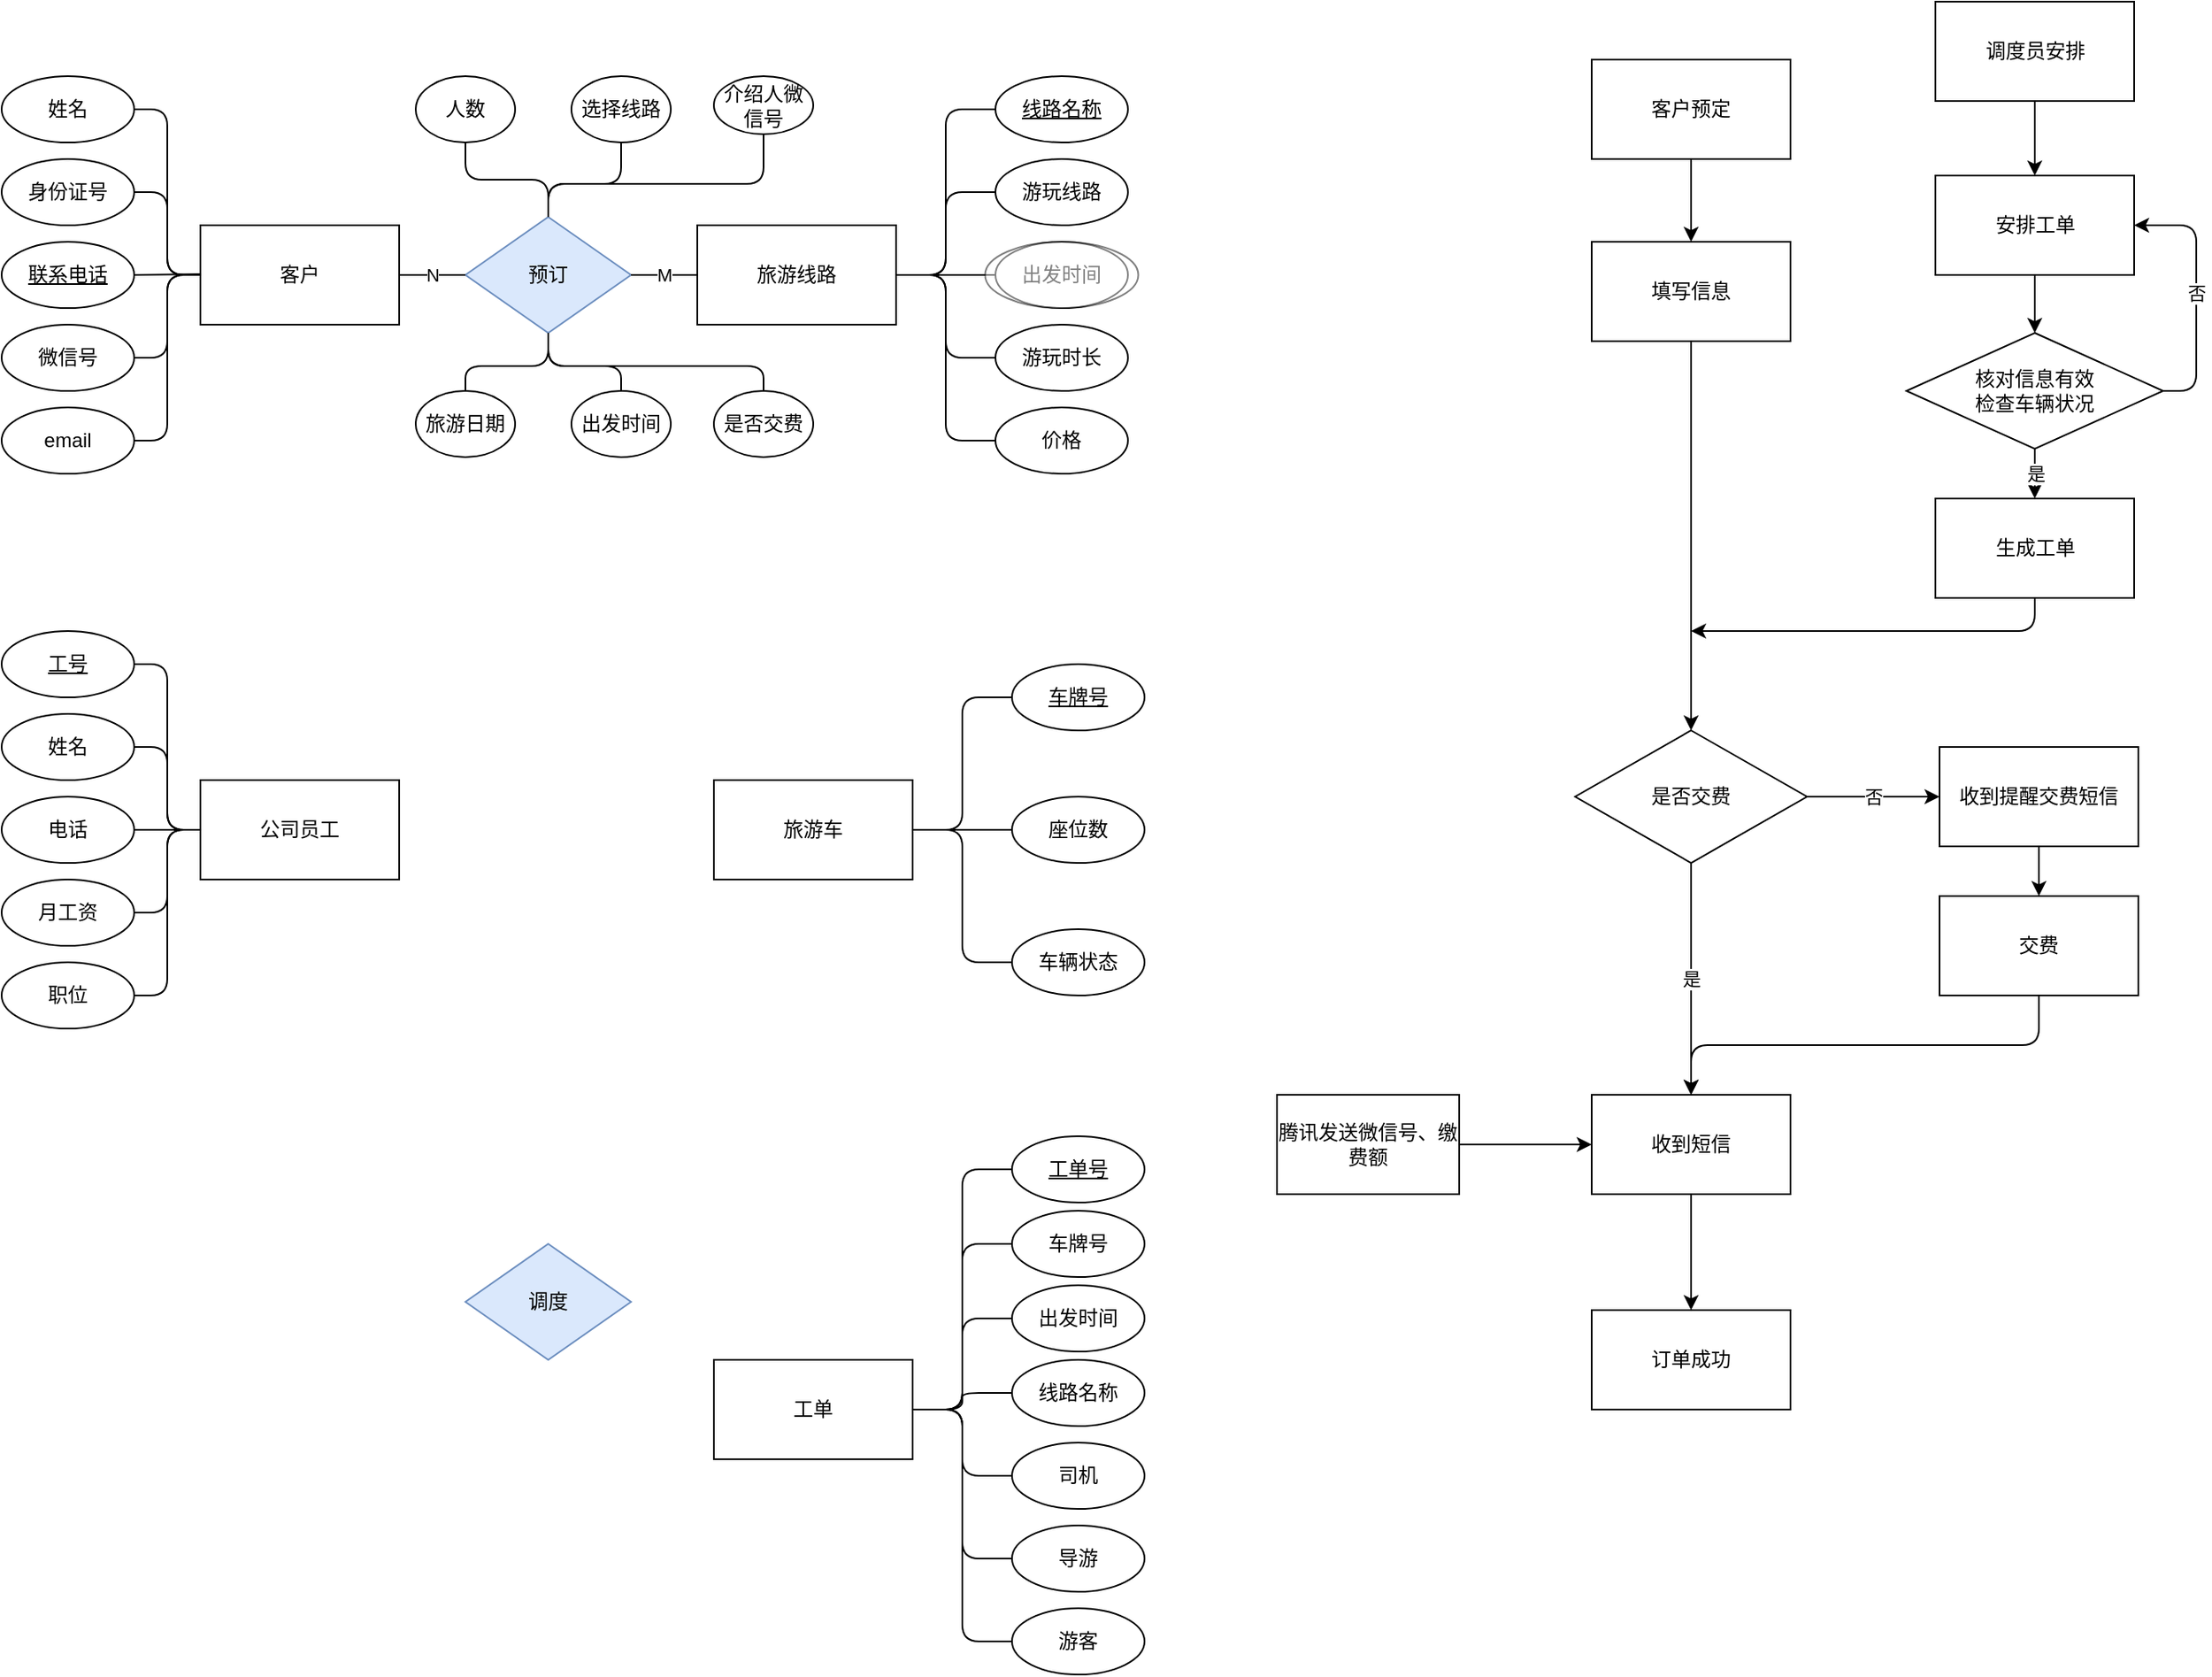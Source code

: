 <mxfile version="18.0.2" type="github">
  <diagram id="EvkQwfIg-MTEZzp14lQZ" name="Page-1">
    <mxGraphModel dx="966" dy="559" grid="1" gridSize="10" guides="1" tooltips="1" connect="1" arrows="1" fold="1" page="1" pageScale="1" pageWidth="1654" pageHeight="2336" math="0" shadow="0">
      <root>
        <mxCell id="0" />
        <mxCell id="1" parent="0" />
        <mxCell id="Ln0eg7T7kSujkwBYKmI1-4" value="客户" style="rounded=0;whiteSpace=wrap;html=1;sketch=0;" parent="1" vertex="1">
          <mxGeometry x="190" y="255" width="120" height="60" as="geometry" />
        </mxCell>
        <mxCell id="Ln0eg7T7kSujkwBYKmI1-5" value="预订" style="rhombus;whiteSpace=wrap;html=1;rounded=0;sketch=0;fillColor=#dae8fc;strokeColor=#6c8ebf;" parent="1" vertex="1">
          <mxGeometry x="350" y="250" width="100" height="70" as="geometry" />
        </mxCell>
        <mxCell id="Ln0eg7T7kSujkwBYKmI1-8" value="N" style="endArrow=none;html=1;rounded=1;sketch=0;curved=0;entryX=0;entryY=0.5;entryDx=0;entryDy=0;exitX=1;exitY=0.5;exitDx=0;exitDy=0;" parent="1" source="Ln0eg7T7kSujkwBYKmI1-4" target="Ln0eg7T7kSujkwBYKmI1-5" edge="1">
          <mxGeometry width="50" height="50" relative="1" as="geometry">
            <mxPoint x="390" y="325" as="sourcePoint" />
            <mxPoint x="440" y="275" as="targetPoint" />
          </mxGeometry>
        </mxCell>
        <mxCell id="Ln0eg7T7kSujkwBYKmI1-9" value="" style="endArrow=none;html=1;rounded=1;sketch=0;curved=0;exitX=1;exitY=0.5;exitDx=0;exitDy=0;startArrow=none;" parent="1" source="Ln0eg7T7kSujkwBYKmI1-6" edge="1">
          <mxGeometry width="50" height="50" relative="1" as="geometry">
            <mxPoint x="464" y="284.5" as="sourcePoint" />
            <mxPoint x="530" y="285" as="targetPoint" />
          </mxGeometry>
        </mxCell>
        <mxCell id="eUEyjkygyPjynnSKD_J5-10" style="edgeStyle=orthogonalEdgeStyle;curved=0;rounded=1;sketch=0;orthogonalLoop=1;jettySize=auto;html=1;exitX=0;exitY=0.5;exitDx=0;exitDy=0;entryX=1;entryY=0.5;entryDx=0;entryDy=0;endArrow=none;endFill=0;" edge="1" parent="1" source="eUEyjkygyPjynnSKD_J5-1" target="Ln0eg7T7kSujkwBYKmI1-6">
          <mxGeometry relative="1" as="geometry" />
        </mxCell>
        <mxCell id="eUEyjkygyPjynnSKD_J5-1" value="出发时间" style="ellipse;whiteSpace=wrap;html=1;rounded=0;sketch=0;shadow=0;gradientColor=none;perimeterSpacing=0;labelBorderColor=none;labelBackgroundColor=none;" vertex="1" parent="1">
          <mxGeometry x="670" y="265" width="80" height="40" as="geometry" />
        </mxCell>
        <mxCell id="eUEyjkygyPjynnSKD_J5-11" style="edgeStyle=orthogonalEdgeStyle;curved=0;rounded=1;sketch=0;orthogonalLoop=1;jettySize=auto;html=1;exitX=0;exitY=0.5;exitDx=0;exitDy=0;entryX=1;entryY=0.5;entryDx=0;entryDy=0;endArrow=none;endFill=0;" edge="1" parent="1" source="eUEyjkygyPjynnSKD_J5-2" target="Ln0eg7T7kSujkwBYKmI1-6">
          <mxGeometry relative="1" as="geometry" />
        </mxCell>
        <mxCell id="eUEyjkygyPjynnSKD_J5-2" value="游玩时长" style="ellipse;whiteSpace=wrap;html=1;rounded=0;sketch=0;" vertex="1" parent="1">
          <mxGeometry x="670" y="315" width="80" height="40" as="geometry" />
        </mxCell>
        <mxCell id="eUEyjkygyPjynnSKD_J5-12" style="edgeStyle=orthogonalEdgeStyle;curved=0;rounded=1;sketch=0;orthogonalLoop=1;jettySize=auto;html=1;entryX=1;entryY=0.5;entryDx=0;entryDy=0;endArrow=none;endFill=0;" edge="1" parent="1" source="eUEyjkygyPjynnSKD_J5-3" target="Ln0eg7T7kSujkwBYKmI1-6">
          <mxGeometry relative="1" as="geometry" />
        </mxCell>
        <mxCell id="eUEyjkygyPjynnSKD_J5-3" value="价格" style="ellipse;whiteSpace=wrap;html=1;rounded=0;sketch=0;" vertex="1" parent="1">
          <mxGeometry x="670" y="365" width="80" height="40" as="geometry" />
        </mxCell>
        <mxCell id="eUEyjkygyPjynnSKD_J5-9" style="edgeStyle=orthogonalEdgeStyle;curved=0;rounded=1;sketch=0;orthogonalLoop=1;jettySize=auto;html=1;exitX=0;exitY=0.5;exitDx=0;exitDy=0;entryX=1;entryY=0.5;entryDx=0;entryDy=0;endArrow=none;endFill=0;" edge="1" parent="1" source="eUEyjkygyPjynnSKD_J5-4" target="Ln0eg7T7kSujkwBYKmI1-6">
          <mxGeometry relative="1" as="geometry" />
        </mxCell>
        <mxCell id="eUEyjkygyPjynnSKD_J5-4" value="游玩线路" style="ellipse;whiteSpace=wrap;html=1;rounded=0;sketch=0;" vertex="1" parent="1">
          <mxGeometry x="670" y="215" width="80" height="40" as="geometry" />
        </mxCell>
        <mxCell id="eUEyjkygyPjynnSKD_J5-8" style="edgeStyle=orthogonalEdgeStyle;curved=0;rounded=1;sketch=0;orthogonalLoop=1;jettySize=auto;html=1;entryX=1;entryY=0.5;entryDx=0;entryDy=0;endArrow=none;endFill=0;" edge="1" parent="1" source="eUEyjkygyPjynnSKD_J5-5" target="Ln0eg7T7kSujkwBYKmI1-6">
          <mxGeometry relative="1" as="geometry" />
        </mxCell>
        <mxCell id="eUEyjkygyPjynnSKD_J5-5" value="线路名称" style="ellipse;whiteSpace=wrap;html=1;rounded=0;sketch=0;gradientColor=none;fontStyle=4" vertex="1" parent="1">
          <mxGeometry x="670" y="165" width="80" height="40" as="geometry" />
        </mxCell>
        <mxCell id="eUEyjkygyPjynnSKD_J5-19" style="edgeStyle=orthogonalEdgeStyle;curved=0;rounded=1;sketch=0;orthogonalLoop=1;jettySize=auto;html=1;exitX=1;exitY=0.5;exitDx=0;exitDy=0;entryX=0;entryY=0.5;entryDx=0;entryDy=0;endArrow=none;endFill=0;" edge="1" parent="1" source="eUEyjkygyPjynnSKD_J5-13" target="Ln0eg7T7kSujkwBYKmI1-4">
          <mxGeometry relative="1" as="geometry" />
        </mxCell>
        <mxCell id="eUEyjkygyPjynnSKD_J5-13" value="姓名" style="ellipse;whiteSpace=wrap;html=1;rounded=0;sketch=0;" vertex="1" parent="1">
          <mxGeometry x="70" y="165" width="80" height="40" as="geometry" />
        </mxCell>
        <mxCell id="Ln0eg7T7kSujkwBYKmI1-6" value="旅游线路" style="rounded=0;whiteSpace=wrap;html=1;sketch=0;" parent="1" vertex="1">
          <mxGeometry x="490" y="255" width="120" height="60" as="geometry" />
        </mxCell>
        <mxCell id="eUEyjkygyPjynnSKD_J5-14" value="M" style="endArrow=none;html=1;rounded=1;sketch=0;curved=0;exitX=1;exitY=0.5;exitDx=0;exitDy=0;" edge="1" parent="1" source="Ln0eg7T7kSujkwBYKmI1-5" target="Ln0eg7T7kSujkwBYKmI1-6">
          <mxGeometry width="50" height="50" relative="1" as="geometry">
            <mxPoint x="450" y="285" as="sourcePoint" />
            <mxPoint x="530" y="285" as="targetPoint" />
          </mxGeometry>
        </mxCell>
        <mxCell id="eUEyjkygyPjynnSKD_J5-21" style="edgeStyle=orthogonalEdgeStyle;curved=0;rounded=1;sketch=0;orthogonalLoop=1;jettySize=auto;html=1;exitX=1;exitY=0.5;exitDx=0;exitDy=0;entryX=0;entryY=0.5;entryDx=0;entryDy=0;endArrow=none;endFill=0;" edge="1" parent="1" source="eUEyjkygyPjynnSKD_J5-15" target="Ln0eg7T7kSujkwBYKmI1-4">
          <mxGeometry relative="1" as="geometry" />
        </mxCell>
        <mxCell id="eUEyjkygyPjynnSKD_J5-15" value="身份证号" style="ellipse;whiteSpace=wrap;html=1;rounded=0;sketch=0;" vertex="1" parent="1">
          <mxGeometry x="70" y="215" width="80" height="40" as="geometry" />
        </mxCell>
        <mxCell id="eUEyjkygyPjynnSKD_J5-22" style="edgeStyle=orthogonalEdgeStyle;curved=0;rounded=1;sketch=0;orthogonalLoop=1;jettySize=auto;html=1;exitX=1;exitY=0.5;exitDx=0;exitDy=0;endArrow=none;endFill=0;" edge="1" parent="1" source="eUEyjkygyPjynnSKD_J5-16">
          <mxGeometry relative="1" as="geometry">
            <mxPoint x="190" y="284.529" as="targetPoint" />
          </mxGeometry>
        </mxCell>
        <mxCell id="eUEyjkygyPjynnSKD_J5-16" value="联系电话" style="ellipse;whiteSpace=wrap;html=1;rounded=0;sketch=0;fontStyle=4" vertex="1" parent="1">
          <mxGeometry x="70" y="265" width="80" height="40" as="geometry" />
        </mxCell>
        <mxCell id="eUEyjkygyPjynnSKD_J5-24" style="edgeStyle=orthogonalEdgeStyle;curved=0;rounded=1;sketch=0;orthogonalLoop=1;jettySize=auto;html=1;exitX=1;exitY=0.5;exitDx=0;exitDy=0;entryX=0;entryY=0.5;entryDx=0;entryDy=0;endArrow=none;endFill=0;" edge="1" parent="1" source="eUEyjkygyPjynnSKD_J5-17" target="Ln0eg7T7kSujkwBYKmI1-4">
          <mxGeometry relative="1" as="geometry" />
        </mxCell>
        <mxCell id="eUEyjkygyPjynnSKD_J5-17" value="微信号" style="ellipse;whiteSpace=wrap;html=1;rounded=0;sketch=0;" vertex="1" parent="1">
          <mxGeometry x="70" y="315" width="80" height="40" as="geometry" />
        </mxCell>
        <mxCell id="eUEyjkygyPjynnSKD_J5-25" style="edgeStyle=orthogonalEdgeStyle;curved=0;rounded=1;sketch=0;orthogonalLoop=1;jettySize=auto;html=1;entryX=0;entryY=0.5;entryDx=0;entryDy=0;endArrow=none;endFill=0;" edge="1" parent="1" source="eUEyjkygyPjynnSKD_J5-18" target="Ln0eg7T7kSujkwBYKmI1-4">
          <mxGeometry relative="1" as="geometry" />
        </mxCell>
        <mxCell id="eUEyjkygyPjynnSKD_J5-18" value="email" style="ellipse;whiteSpace=wrap;html=1;rounded=0;sketch=0;" vertex="1" parent="1">
          <mxGeometry x="70" y="365" width="80" height="40" as="geometry" />
        </mxCell>
        <mxCell id="eUEyjkygyPjynnSKD_J5-34" style="edgeStyle=orthogonalEdgeStyle;curved=0;rounded=1;sketch=0;orthogonalLoop=1;jettySize=auto;html=1;exitX=0.5;exitY=0;exitDx=0;exitDy=0;entryX=0.5;entryY=1;entryDx=0;entryDy=0;endArrow=none;endFill=0;" edge="1" parent="1" source="eUEyjkygyPjynnSKD_J5-27" target="Ln0eg7T7kSujkwBYKmI1-5">
          <mxGeometry relative="1" as="geometry">
            <Array as="points">
              <mxPoint x="350" y="340" />
              <mxPoint x="400" y="340" />
            </Array>
          </mxGeometry>
        </mxCell>
        <mxCell id="eUEyjkygyPjynnSKD_J5-27" value="旅游日期" style="ellipse;whiteSpace=wrap;html=1;rounded=0;sketch=0;" vertex="1" parent="1">
          <mxGeometry x="320" y="355" width="60" height="40" as="geometry" />
        </mxCell>
        <mxCell id="eUEyjkygyPjynnSKD_J5-33" style="edgeStyle=orthogonalEdgeStyle;curved=0;rounded=1;sketch=0;orthogonalLoop=1;jettySize=auto;html=1;exitX=0.5;exitY=1;exitDx=0;exitDy=0;endArrow=none;endFill=0;" edge="1" parent="1" source="eUEyjkygyPjynnSKD_J5-28">
          <mxGeometry relative="1" as="geometry">
            <mxPoint x="400" y="250" as="targetPoint" />
            <Array as="points">
              <mxPoint x="444" y="230" />
              <mxPoint x="400" y="230" />
            </Array>
          </mxGeometry>
        </mxCell>
        <mxCell id="eUEyjkygyPjynnSKD_J5-28" value="选择线路" style="ellipse;whiteSpace=wrap;html=1;rounded=0;sketch=0;" vertex="1" parent="1">
          <mxGeometry x="414" y="165" width="60" height="40" as="geometry" />
        </mxCell>
        <mxCell id="eUEyjkygyPjynnSKD_J5-35" style="edgeStyle=orthogonalEdgeStyle;curved=0;rounded=1;sketch=0;orthogonalLoop=1;jettySize=auto;html=1;exitX=0.5;exitY=0;exitDx=0;exitDy=0;endArrow=none;endFill=0;" edge="1" parent="1" source="eUEyjkygyPjynnSKD_J5-29">
          <mxGeometry relative="1" as="geometry">
            <mxPoint x="400" y="320" as="targetPoint" />
            <Array as="points">
              <mxPoint x="444" y="340" />
              <mxPoint x="400" y="340" />
            </Array>
          </mxGeometry>
        </mxCell>
        <mxCell id="eUEyjkygyPjynnSKD_J5-29" value="出发时间" style="ellipse;whiteSpace=wrap;html=1;rounded=0;sketch=0;" vertex="1" parent="1">
          <mxGeometry x="414" y="355" width="60" height="40" as="geometry" />
        </mxCell>
        <mxCell id="eUEyjkygyPjynnSKD_J5-32" style="edgeStyle=orthogonalEdgeStyle;curved=0;rounded=1;sketch=0;orthogonalLoop=1;jettySize=auto;html=1;exitX=0.5;exitY=1;exitDx=0;exitDy=0;entryX=0.5;entryY=0;entryDx=0;entryDy=0;endArrow=none;endFill=0;" edge="1" parent="1" source="eUEyjkygyPjynnSKD_J5-31" target="Ln0eg7T7kSujkwBYKmI1-5">
          <mxGeometry relative="1" as="geometry" />
        </mxCell>
        <mxCell id="eUEyjkygyPjynnSKD_J5-31" value="人数" style="ellipse;whiteSpace=wrap;html=1;rounded=0;sketch=0;" vertex="1" parent="1">
          <mxGeometry x="320" y="165" width="60" height="40" as="geometry" />
        </mxCell>
        <mxCell id="eUEyjkygyPjynnSKD_J5-40" value="" style="ellipse;whiteSpace=wrap;html=1;rounded=0;shadow=0;labelBackgroundColor=none;labelBorderColor=none;sketch=0;gradientColor=none;textOpacity=0;opacity=50;" vertex="1" parent="1">
          <mxGeometry x="663.75" y="265" width="92.5" height="40" as="geometry" />
        </mxCell>
        <mxCell id="eUEyjkygyPjynnSKD_J5-41" value="公司员工" style="rounded=0;whiteSpace=wrap;html=1;sketch=0;" vertex="1" parent="1">
          <mxGeometry x="190" y="590" width="120" height="60" as="geometry" />
        </mxCell>
        <mxCell id="eUEyjkygyPjynnSKD_J5-55" style="edgeStyle=orthogonalEdgeStyle;curved=0;rounded=1;sketch=0;orthogonalLoop=1;jettySize=auto;html=1;exitX=1;exitY=0.5;exitDx=0;exitDy=0;entryX=0;entryY=0.5;entryDx=0;entryDy=0;endArrow=none;endFill=0;" edge="1" parent="1" source="eUEyjkygyPjynnSKD_J5-56" target="eUEyjkygyPjynnSKD_J5-41">
          <mxGeometry relative="1" as="geometry" />
        </mxCell>
        <mxCell id="eUEyjkygyPjynnSKD_J5-56" value="工号" style="ellipse;whiteSpace=wrap;html=1;rounded=0;sketch=0;fontStyle=4" vertex="1" parent="1">
          <mxGeometry x="70" y="500" width="80" height="40" as="geometry" />
        </mxCell>
        <mxCell id="eUEyjkygyPjynnSKD_J5-59" style="edgeStyle=orthogonalEdgeStyle;curved=0;rounded=1;sketch=0;orthogonalLoop=1;jettySize=auto;html=1;exitX=1;exitY=0.5;exitDx=0;exitDy=0;entryX=0;entryY=0.5;entryDx=0;entryDy=0;endArrow=none;endFill=0;" edge="1" parent="1" source="eUEyjkygyPjynnSKD_J5-60" target="eUEyjkygyPjynnSKD_J5-41">
          <mxGeometry relative="1" as="geometry" />
        </mxCell>
        <mxCell id="eUEyjkygyPjynnSKD_J5-60" value="姓名" style="ellipse;whiteSpace=wrap;html=1;rounded=0;sketch=0;" vertex="1" parent="1">
          <mxGeometry x="70" y="550" width="80" height="40" as="geometry" />
        </mxCell>
        <mxCell id="eUEyjkygyPjynnSKD_J5-87" style="edgeStyle=orthogonalEdgeStyle;curved=0;rounded=1;sketch=0;orthogonalLoop=1;jettySize=auto;html=1;exitX=1;exitY=0.5;exitDx=0;exitDy=0;entryX=0;entryY=0.5;entryDx=0;entryDy=0;endArrow=none;endFill=0;" edge="1" parent="1" source="eUEyjkygyPjynnSKD_J5-62" target="eUEyjkygyPjynnSKD_J5-41">
          <mxGeometry relative="1" as="geometry" />
        </mxCell>
        <mxCell id="eUEyjkygyPjynnSKD_J5-62" value="电话" style="ellipse;whiteSpace=wrap;html=1;rounded=0;sketch=0;fontStyle=0" vertex="1" parent="1">
          <mxGeometry x="70" y="600" width="80" height="40" as="geometry" />
        </mxCell>
        <mxCell id="eUEyjkygyPjynnSKD_J5-63" style="edgeStyle=orthogonalEdgeStyle;curved=0;rounded=1;sketch=0;orthogonalLoop=1;jettySize=auto;html=1;exitX=1;exitY=0.5;exitDx=0;exitDy=0;entryX=0;entryY=0.5;entryDx=0;entryDy=0;endArrow=none;endFill=0;" edge="1" parent="1" source="eUEyjkygyPjynnSKD_J5-64" target="eUEyjkygyPjynnSKD_J5-41">
          <mxGeometry relative="1" as="geometry" />
        </mxCell>
        <mxCell id="eUEyjkygyPjynnSKD_J5-64" value="月工资" style="ellipse;whiteSpace=wrap;html=1;rounded=0;sketch=0;" vertex="1" parent="1">
          <mxGeometry x="70" y="650" width="80" height="40" as="geometry" />
        </mxCell>
        <mxCell id="eUEyjkygyPjynnSKD_J5-77" style="edgeStyle=orthogonalEdgeStyle;curved=0;rounded=1;sketch=0;orthogonalLoop=1;jettySize=auto;html=1;entryX=0.5;entryY=0;entryDx=0;entryDy=0;endArrow=none;endFill=0;" edge="1" parent="1" source="eUEyjkygyPjynnSKD_J5-76" target="Ln0eg7T7kSujkwBYKmI1-5">
          <mxGeometry relative="1" as="geometry">
            <Array as="points">
              <mxPoint x="530" y="230" />
              <mxPoint x="400" y="230" />
            </Array>
          </mxGeometry>
        </mxCell>
        <mxCell id="eUEyjkygyPjynnSKD_J5-76" value="介绍人微信号" style="ellipse;whiteSpace=wrap;html=1;rounded=0;sketch=0;" vertex="1" parent="1">
          <mxGeometry x="500" y="165" width="60" height="35" as="geometry" />
        </mxCell>
        <mxCell id="eUEyjkygyPjynnSKD_J5-84" style="edgeStyle=orthogonalEdgeStyle;curved=0;rounded=1;sketch=0;orthogonalLoop=1;jettySize=auto;html=1;exitX=1;exitY=0.5;exitDx=0;exitDy=0;entryX=0;entryY=0.5;entryDx=0;entryDy=0;endArrow=none;endFill=0;" edge="1" parent="1" source="eUEyjkygyPjynnSKD_J5-78" target="eUEyjkygyPjynnSKD_J5-83">
          <mxGeometry relative="1" as="geometry" />
        </mxCell>
        <mxCell id="eUEyjkygyPjynnSKD_J5-78" value="旅游车" style="rounded=0;whiteSpace=wrap;html=1;sketch=0;" vertex="1" parent="1">
          <mxGeometry x="500" y="590" width="120" height="60" as="geometry" />
        </mxCell>
        <mxCell id="eUEyjkygyPjynnSKD_J5-80" style="edgeStyle=orthogonalEdgeStyle;curved=0;rounded=1;sketch=0;orthogonalLoop=1;jettySize=auto;html=1;entryX=1;entryY=0.5;entryDx=0;entryDy=0;endArrow=none;endFill=0;" edge="1" parent="1" source="eUEyjkygyPjynnSKD_J5-79" target="eUEyjkygyPjynnSKD_J5-78">
          <mxGeometry relative="1" as="geometry" />
        </mxCell>
        <mxCell id="eUEyjkygyPjynnSKD_J5-79" value="车牌号" style="ellipse;whiteSpace=wrap;html=1;rounded=0;sketch=0;fontStyle=4" vertex="1" parent="1">
          <mxGeometry x="680" y="520" width="80" height="40" as="geometry" />
        </mxCell>
        <mxCell id="eUEyjkygyPjynnSKD_J5-82" style="edgeStyle=orthogonalEdgeStyle;curved=0;rounded=1;sketch=0;orthogonalLoop=1;jettySize=auto;html=1;exitX=0;exitY=0.5;exitDx=0;exitDy=0;entryX=1;entryY=0.5;entryDx=0;entryDy=0;endArrow=none;endFill=0;" edge="1" parent="1" source="eUEyjkygyPjynnSKD_J5-81" target="eUEyjkygyPjynnSKD_J5-78">
          <mxGeometry relative="1" as="geometry" />
        </mxCell>
        <mxCell id="eUEyjkygyPjynnSKD_J5-81" value="座位数" style="ellipse;whiteSpace=wrap;html=1;rounded=0;sketch=0;" vertex="1" parent="1">
          <mxGeometry x="680" y="600" width="80" height="40" as="geometry" />
        </mxCell>
        <mxCell id="eUEyjkygyPjynnSKD_J5-83" value="车辆状态" style="ellipse;whiteSpace=wrap;html=1;rounded=0;sketch=0;" vertex="1" parent="1">
          <mxGeometry x="680" y="680" width="80" height="40" as="geometry" />
        </mxCell>
        <mxCell id="eUEyjkygyPjynnSKD_J5-86" style="edgeStyle=orthogonalEdgeStyle;curved=0;rounded=1;sketch=0;orthogonalLoop=1;jettySize=auto;html=1;exitX=1;exitY=0.5;exitDx=0;exitDy=0;entryX=0;entryY=0.5;entryDx=0;entryDy=0;endArrow=none;endFill=0;" edge="1" parent="1" source="eUEyjkygyPjynnSKD_J5-85" target="eUEyjkygyPjynnSKD_J5-41">
          <mxGeometry relative="1" as="geometry" />
        </mxCell>
        <mxCell id="eUEyjkygyPjynnSKD_J5-85" value="职位" style="ellipse;whiteSpace=wrap;html=1;rounded=0;sketch=0;" vertex="1" parent="1">
          <mxGeometry x="70" y="700" width="80" height="40" as="geometry" />
        </mxCell>
        <mxCell id="eUEyjkygyPjynnSKD_J5-88" value="调度" style="rhombus;whiteSpace=wrap;html=1;rounded=0;sketch=0;fillColor=#dae8fc;strokeColor=#6c8ebf;" vertex="1" parent="1">
          <mxGeometry x="350" y="870" width="100" height="70" as="geometry" />
        </mxCell>
        <mxCell id="eUEyjkygyPjynnSKD_J5-91" style="edgeStyle=orthogonalEdgeStyle;curved=0;rounded=1;sketch=0;orthogonalLoop=1;jettySize=auto;html=1;exitX=1;exitY=0.5;exitDx=0;exitDy=0;entryX=0;entryY=0.5;entryDx=0;entryDy=0;endArrow=none;endFill=0;" edge="1" parent="1" source="eUEyjkygyPjynnSKD_J5-92" target="eUEyjkygyPjynnSKD_J5-97">
          <mxGeometry relative="1" as="geometry" />
        </mxCell>
        <mxCell id="eUEyjkygyPjynnSKD_J5-103" style="edgeStyle=orthogonalEdgeStyle;curved=0;rounded=1;sketch=0;orthogonalLoop=1;jettySize=auto;html=1;exitX=1;exitY=0.5;exitDx=0;exitDy=0;entryX=0;entryY=0.5;entryDx=0;entryDy=0;endArrow=none;endFill=0;" edge="1" parent="1" source="eUEyjkygyPjynnSKD_J5-92" target="eUEyjkygyPjynnSKD_J5-100">
          <mxGeometry relative="1" as="geometry" />
        </mxCell>
        <mxCell id="eUEyjkygyPjynnSKD_J5-104" style="edgeStyle=orthogonalEdgeStyle;curved=0;rounded=1;sketch=0;orthogonalLoop=1;jettySize=auto;html=1;exitX=1;exitY=0.5;exitDx=0;exitDy=0;entryX=0;entryY=0.5;entryDx=0;entryDy=0;endArrow=none;endFill=0;" edge="1" parent="1" source="eUEyjkygyPjynnSKD_J5-92" target="eUEyjkygyPjynnSKD_J5-101">
          <mxGeometry relative="1" as="geometry" />
        </mxCell>
        <mxCell id="eUEyjkygyPjynnSKD_J5-105" style="edgeStyle=orthogonalEdgeStyle;curved=0;rounded=1;sketch=0;orthogonalLoop=1;jettySize=auto;html=1;exitX=1;exitY=0.5;exitDx=0;exitDy=0;entryX=0;entryY=0.5;entryDx=0;entryDy=0;endArrow=none;endFill=0;" edge="1" parent="1" source="eUEyjkygyPjynnSKD_J5-92" target="eUEyjkygyPjynnSKD_J5-102">
          <mxGeometry relative="1" as="geometry" />
        </mxCell>
        <mxCell id="eUEyjkygyPjynnSKD_J5-92" value="工单" style="rounded=0;whiteSpace=wrap;html=1;sketch=0;" vertex="1" parent="1">
          <mxGeometry x="500" y="940" width="120" height="60" as="geometry" />
        </mxCell>
        <mxCell id="eUEyjkygyPjynnSKD_J5-93" style="edgeStyle=orthogonalEdgeStyle;curved=0;rounded=1;sketch=0;orthogonalLoop=1;jettySize=auto;html=1;entryX=1;entryY=0.5;entryDx=0;entryDy=0;endArrow=none;endFill=0;" edge="1" parent="1" source="eUEyjkygyPjynnSKD_J5-94" target="eUEyjkygyPjynnSKD_J5-92">
          <mxGeometry relative="1" as="geometry" />
        </mxCell>
        <mxCell id="eUEyjkygyPjynnSKD_J5-94" value="工单号" style="ellipse;whiteSpace=wrap;html=1;rounded=0;sketch=0;fontStyle=4" vertex="1" parent="1">
          <mxGeometry x="680" y="805" width="80" height="40" as="geometry" />
        </mxCell>
        <mxCell id="eUEyjkygyPjynnSKD_J5-95" style="edgeStyle=orthogonalEdgeStyle;curved=0;rounded=1;sketch=0;orthogonalLoop=1;jettySize=auto;html=1;exitX=0;exitY=0.5;exitDx=0;exitDy=0;entryX=1;entryY=0.5;entryDx=0;entryDy=0;endArrow=none;endFill=0;" edge="1" parent="1" source="eUEyjkygyPjynnSKD_J5-96" target="eUEyjkygyPjynnSKD_J5-92">
          <mxGeometry relative="1" as="geometry" />
        </mxCell>
        <mxCell id="eUEyjkygyPjynnSKD_J5-96" value="车牌号" style="ellipse;whiteSpace=wrap;html=1;rounded=0;sketch=0;" vertex="1" parent="1">
          <mxGeometry x="680" y="850" width="80" height="40" as="geometry" />
        </mxCell>
        <mxCell id="eUEyjkygyPjynnSKD_J5-97" value="线路名称" style="ellipse;whiteSpace=wrap;html=1;rounded=0;sketch=0;" vertex="1" parent="1">
          <mxGeometry x="680" y="940" width="80" height="40" as="geometry" />
        </mxCell>
        <mxCell id="eUEyjkygyPjynnSKD_J5-99" style="edgeStyle=orthogonalEdgeStyle;curved=0;rounded=1;sketch=0;orthogonalLoop=1;jettySize=auto;html=1;exitX=0;exitY=0.5;exitDx=0;exitDy=0;entryX=1;entryY=0.5;entryDx=0;entryDy=0;endArrow=none;endFill=0;" edge="1" parent="1" source="eUEyjkygyPjynnSKD_J5-98" target="eUEyjkygyPjynnSKD_J5-92">
          <mxGeometry relative="1" as="geometry" />
        </mxCell>
        <mxCell id="eUEyjkygyPjynnSKD_J5-98" value="出发时间" style="ellipse;whiteSpace=wrap;html=1;rounded=0;sketch=0;" vertex="1" parent="1">
          <mxGeometry x="680" y="895" width="80" height="40" as="geometry" />
        </mxCell>
        <mxCell id="eUEyjkygyPjynnSKD_J5-100" value="司机" style="ellipse;whiteSpace=wrap;html=1;rounded=0;sketch=0;" vertex="1" parent="1">
          <mxGeometry x="680" y="990" width="80" height="40" as="geometry" />
        </mxCell>
        <mxCell id="eUEyjkygyPjynnSKD_J5-101" value="导游" style="ellipse;whiteSpace=wrap;html=1;rounded=0;sketch=0;" vertex="1" parent="1">
          <mxGeometry x="680" y="1040" width="80" height="40" as="geometry" />
        </mxCell>
        <mxCell id="eUEyjkygyPjynnSKD_J5-102" value="游客" style="ellipse;whiteSpace=wrap;html=1;rounded=0;sketch=0;" vertex="1" parent="1">
          <mxGeometry x="680" y="1090" width="80" height="40" as="geometry" />
        </mxCell>
        <mxCell id="eUEyjkygyPjynnSKD_J5-109" style="edgeStyle=orthogonalEdgeStyle;curved=0;rounded=1;sketch=0;orthogonalLoop=1;jettySize=auto;html=1;entryX=0.5;entryY=1;entryDx=0;entryDy=0;endArrow=none;endFill=0;" edge="1" parent="1" source="eUEyjkygyPjynnSKD_J5-106" target="Ln0eg7T7kSujkwBYKmI1-5">
          <mxGeometry relative="1" as="geometry">
            <Array as="points">
              <mxPoint x="530" y="340" />
              <mxPoint x="400" y="340" />
            </Array>
          </mxGeometry>
        </mxCell>
        <mxCell id="eUEyjkygyPjynnSKD_J5-106" value="是否交费" style="ellipse;whiteSpace=wrap;html=1;rounded=0;sketch=0;" vertex="1" parent="1">
          <mxGeometry x="500" y="355" width="60" height="40" as="geometry" />
        </mxCell>
        <mxCell id="eUEyjkygyPjynnSKD_J5-130" style="edgeStyle=orthogonalEdgeStyle;curved=0;rounded=1;sketch=0;orthogonalLoop=1;jettySize=auto;html=1;exitX=0.5;exitY=1;exitDx=0;exitDy=0;entryX=0.5;entryY=0;entryDx=0;entryDy=0;endArrow=classic;endFill=1;" edge="1" parent="1" source="eUEyjkygyPjynnSKD_J5-110" target="eUEyjkygyPjynnSKD_J5-111">
          <mxGeometry relative="1" as="geometry" />
        </mxCell>
        <mxCell id="eUEyjkygyPjynnSKD_J5-110" value="客户预定" style="rounded=0;whiteSpace=wrap;html=1;shadow=0;labelBackgroundColor=none;labelBorderColor=none;sketch=0;gradientColor=none;" vertex="1" parent="1">
          <mxGeometry x="1030" y="155" width="120" height="60" as="geometry" />
        </mxCell>
        <mxCell id="eUEyjkygyPjynnSKD_J5-128" style="edgeStyle=orthogonalEdgeStyle;curved=0;rounded=1;sketch=0;orthogonalLoop=1;jettySize=auto;html=1;exitX=0.5;exitY=1;exitDx=0;exitDy=0;entryX=0.5;entryY=0;entryDx=0;entryDy=0;endArrow=classic;endFill=1;" edge="1" parent="1" source="eUEyjkygyPjynnSKD_J5-111">
          <mxGeometry relative="1" as="geometry">
            <mxPoint x="1090" y="560" as="targetPoint" />
          </mxGeometry>
        </mxCell>
        <mxCell id="eUEyjkygyPjynnSKD_J5-111" value="填写信息" style="rounded=0;whiteSpace=wrap;html=1;shadow=0;labelBackgroundColor=none;labelBorderColor=none;sketch=0;gradientColor=none;" vertex="1" parent="1">
          <mxGeometry x="1030" y="265" width="120" height="60" as="geometry" />
        </mxCell>
        <mxCell id="eUEyjkygyPjynnSKD_J5-120" style="edgeStyle=orthogonalEdgeStyle;curved=0;rounded=1;sketch=0;orthogonalLoop=1;jettySize=auto;html=1;exitX=0.5;exitY=1;exitDx=0;exitDy=0;entryX=0.5;entryY=0;entryDx=0;entryDy=0;endArrow=classic;endFill=1;" edge="1" parent="1" source="eUEyjkygyPjynnSKD_J5-112" target="eUEyjkygyPjynnSKD_J5-115">
          <mxGeometry relative="1" as="geometry" />
        </mxCell>
        <mxCell id="eUEyjkygyPjynnSKD_J5-112" value="调度员安排" style="rounded=0;whiteSpace=wrap;html=1;shadow=0;labelBackgroundColor=none;labelBorderColor=none;sketch=0;gradientColor=none;" vertex="1" parent="1">
          <mxGeometry x="1237.5" y="120" width="120" height="60" as="geometry" />
        </mxCell>
        <mxCell id="eUEyjkygyPjynnSKD_J5-118" style="edgeStyle=orthogonalEdgeStyle;curved=0;rounded=1;sketch=0;orthogonalLoop=1;jettySize=auto;html=1;exitX=0.5;exitY=1;exitDx=0;exitDy=0;entryX=0.5;entryY=0;entryDx=0;entryDy=0;endArrow=classic;endFill=1;" edge="1" parent="1" source="eUEyjkygyPjynnSKD_J5-115" target="eUEyjkygyPjynnSKD_J5-116">
          <mxGeometry relative="1" as="geometry" />
        </mxCell>
        <mxCell id="eUEyjkygyPjynnSKD_J5-115" value="安排工单" style="rounded=0;whiteSpace=wrap;html=1;shadow=0;labelBackgroundColor=none;labelBorderColor=none;sketch=0;gradientColor=none;" vertex="1" parent="1">
          <mxGeometry x="1237.5" y="225" width="120" height="60" as="geometry" />
        </mxCell>
        <mxCell id="eUEyjkygyPjynnSKD_J5-117" value="否" style="edgeStyle=orthogonalEdgeStyle;curved=0;rounded=1;sketch=0;orthogonalLoop=1;jettySize=auto;html=1;exitX=1;exitY=0.5;exitDx=0;exitDy=0;entryX=1;entryY=0.5;entryDx=0;entryDy=0;endArrow=classic;endFill=1;" edge="1" parent="1" source="eUEyjkygyPjynnSKD_J5-116" target="eUEyjkygyPjynnSKD_J5-115">
          <mxGeometry relative="1" as="geometry" />
        </mxCell>
        <mxCell id="eUEyjkygyPjynnSKD_J5-124" value="是" style="edgeStyle=orthogonalEdgeStyle;curved=0;rounded=1;sketch=0;orthogonalLoop=1;jettySize=auto;html=1;exitX=0.5;exitY=1;exitDx=0;exitDy=0;entryX=0.5;entryY=0;entryDx=0;entryDy=0;endArrow=classic;endFill=1;" edge="1" parent="1" source="eUEyjkygyPjynnSKD_J5-116" target="eUEyjkygyPjynnSKD_J5-122">
          <mxGeometry relative="1" as="geometry" />
        </mxCell>
        <mxCell id="eUEyjkygyPjynnSKD_J5-116" value="核对信息有效&lt;br&gt;检查车辆状况" style="rhombus;whiteSpace=wrap;html=1;rounded=0;shadow=0;labelBackgroundColor=none;labelBorderColor=none;sketch=0;gradientColor=none;" vertex="1" parent="1">
          <mxGeometry x="1220" y="320" width="155" height="70" as="geometry" />
        </mxCell>
        <mxCell id="eUEyjkygyPjynnSKD_J5-129" style="edgeStyle=orthogonalEdgeStyle;curved=0;rounded=1;sketch=0;orthogonalLoop=1;jettySize=auto;html=1;exitX=0.5;exitY=1;exitDx=0;exitDy=0;endArrow=classic;endFill=1;" edge="1" parent="1" source="eUEyjkygyPjynnSKD_J5-122">
          <mxGeometry relative="1" as="geometry">
            <mxPoint x="1090" y="500" as="targetPoint" />
            <Array as="points">
              <mxPoint x="1298" y="500" />
            </Array>
          </mxGeometry>
        </mxCell>
        <mxCell id="eUEyjkygyPjynnSKD_J5-122" value="生成工单" style="rounded=0;whiteSpace=wrap;html=1;shadow=0;labelBackgroundColor=none;labelBorderColor=none;sketch=0;gradientColor=none;" vertex="1" parent="1">
          <mxGeometry x="1237.5" y="420" width="120" height="60" as="geometry" />
        </mxCell>
        <mxCell id="eUEyjkygyPjynnSKD_J5-136" value="是" style="edgeStyle=orthogonalEdgeStyle;curved=0;rounded=1;sketch=0;orthogonalLoop=1;jettySize=auto;html=1;exitX=0.5;exitY=1;exitDx=0;exitDy=0;entryX=0.5;entryY=0;entryDx=0;entryDy=0;endArrow=classic;endFill=1;" edge="1" parent="1" source="eUEyjkygyPjynnSKD_J5-131" target="eUEyjkygyPjynnSKD_J5-133">
          <mxGeometry relative="1" as="geometry" />
        </mxCell>
        <mxCell id="eUEyjkygyPjynnSKD_J5-140" value="否" style="edgeStyle=orthogonalEdgeStyle;curved=0;rounded=1;sketch=0;orthogonalLoop=1;jettySize=auto;html=1;exitX=1;exitY=0.5;exitDx=0;exitDy=0;entryX=0;entryY=0.5;entryDx=0;entryDy=0;endArrow=classic;endFill=1;" edge="1" parent="1" source="eUEyjkygyPjynnSKD_J5-131" target="eUEyjkygyPjynnSKD_J5-139">
          <mxGeometry relative="1" as="geometry" />
        </mxCell>
        <mxCell id="eUEyjkygyPjynnSKD_J5-131" value="是否交费" style="rhombus;whiteSpace=wrap;html=1;rounded=0;shadow=0;labelBackgroundColor=none;labelBorderColor=none;sketch=0;gradientColor=none;" vertex="1" parent="1">
          <mxGeometry x="1020" y="560" width="140" height="80" as="geometry" />
        </mxCell>
        <mxCell id="eUEyjkygyPjynnSKD_J5-138" style="edgeStyle=orthogonalEdgeStyle;curved=0;rounded=1;sketch=0;orthogonalLoop=1;jettySize=auto;html=1;exitX=0.5;exitY=1;exitDx=0;exitDy=0;entryX=0.5;entryY=0;entryDx=0;entryDy=0;endArrow=classic;endFill=1;" edge="1" parent="1" source="eUEyjkygyPjynnSKD_J5-133" target="eUEyjkygyPjynnSKD_J5-137">
          <mxGeometry relative="1" as="geometry" />
        </mxCell>
        <mxCell id="eUEyjkygyPjynnSKD_J5-133" value="收到短信" style="rounded=0;whiteSpace=wrap;html=1;shadow=0;labelBackgroundColor=none;labelBorderColor=none;sketch=0;gradientColor=none;" vertex="1" parent="1">
          <mxGeometry x="1030" y="780" width="120" height="60" as="geometry" />
        </mxCell>
        <mxCell id="eUEyjkygyPjynnSKD_J5-135" style="edgeStyle=orthogonalEdgeStyle;curved=0;rounded=1;sketch=0;orthogonalLoop=1;jettySize=auto;html=1;entryX=0;entryY=0.5;entryDx=0;entryDy=0;endArrow=classic;endFill=1;" edge="1" parent="1" source="eUEyjkygyPjynnSKD_J5-134" target="eUEyjkygyPjynnSKD_J5-133">
          <mxGeometry relative="1" as="geometry" />
        </mxCell>
        <mxCell id="eUEyjkygyPjynnSKD_J5-134" value="腾讯发送微信号、缴费额" style="rounded=0;whiteSpace=wrap;html=1;shadow=0;labelBackgroundColor=none;labelBorderColor=none;sketch=0;gradientColor=none;" vertex="1" parent="1">
          <mxGeometry x="840" y="780" width="110" height="60" as="geometry" />
        </mxCell>
        <mxCell id="eUEyjkygyPjynnSKD_J5-137" value="订单成功" style="rounded=0;whiteSpace=wrap;html=1;shadow=0;labelBackgroundColor=none;labelBorderColor=none;sketch=0;gradientColor=none;" vertex="1" parent="1">
          <mxGeometry x="1030" y="910" width="120" height="60" as="geometry" />
        </mxCell>
        <mxCell id="eUEyjkygyPjynnSKD_J5-144" style="edgeStyle=orthogonalEdgeStyle;curved=0;rounded=1;sketch=0;orthogonalLoop=1;jettySize=auto;html=1;exitX=0.5;exitY=1;exitDx=0;exitDy=0;entryX=0.5;entryY=0;entryDx=0;entryDy=0;endArrow=classic;endFill=1;" edge="1" parent="1" source="eUEyjkygyPjynnSKD_J5-139" target="eUEyjkygyPjynnSKD_J5-141">
          <mxGeometry relative="1" as="geometry" />
        </mxCell>
        <mxCell id="eUEyjkygyPjynnSKD_J5-139" value="收到提醒交费短信" style="rounded=0;whiteSpace=wrap;html=1;shadow=0;labelBackgroundColor=none;labelBorderColor=none;sketch=0;gradientColor=none;" vertex="1" parent="1">
          <mxGeometry x="1240" y="570" width="120" height="60" as="geometry" />
        </mxCell>
        <mxCell id="eUEyjkygyPjynnSKD_J5-145" style="edgeStyle=orthogonalEdgeStyle;curved=0;rounded=1;sketch=0;orthogonalLoop=1;jettySize=auto;html=1;exitX=0.5;exitY=1;exitDx=0;exitDy=0;entryX=0.5;entryY=0;entryDx=0;entryDy=0;endArrow=classic;endFill=1;" edge="1" parent="1" source="eUEyjkygyPjynnSKD_J5-141" target="eUEyjkygyPjynnSKD_J5-133">
          <mxGeometry relative="1" as="geometry" />
        </mxCell>
        <mxCell id="eUEyjkygyPjynnSKD_J5-141" value="交费" style="rounded=0;whiteSpace=wrap;html=1;shadow=0;labelBackgroundColor=none;labelBorderColor=none;sketch=0;gradientColor=none;" vertex="1" parent="1">
          <mxGeometry x="1240" y="660" width="120" height="60" as="geometry" />
        </mxCell>
      </root>
    </mxGraphModel>
  </diagram>
</mxfile>
